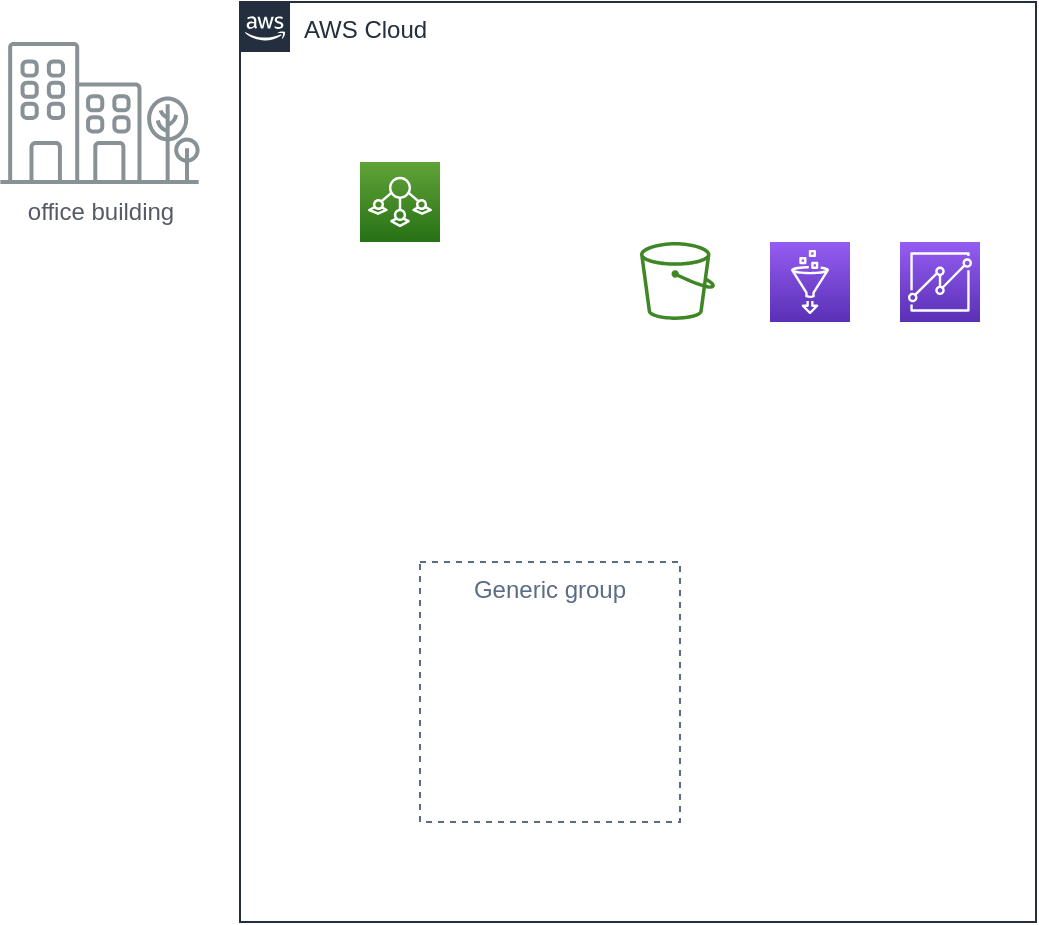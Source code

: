 <mxfile version="16.6.4" type="github">
  <diagram id="Hf0AOXa_J7uLnTcRa2pa" name="Page-1">
    <mxGraphModel dx="1102" dy="572" grid="1" gridSize="10" guides="1" tooltips="1" connect="1" arrows="1" fold="1" page="1" pageScale="1" pageWidth="850" pageHeight="1100" math="0" shadow="0">
      <root>
        <mxCell id="0" />
        <mxCell id="1" parent="0" />
        <mxCell id="0SeGdhRbYwNr5pbEaYwq-1" value="office building" style="sketch=0;outlineConnect=0;gradientColor=none;fontColor=#545B64;strokeColor=none;fillColor=#879196;dashed=0;verticalLabelPosition=bottom;verticalAlign=top;align=center;html=1;fontSize=12;fontStyle=0;aspect=fixed;shape=mxgraph.aws4.illustration_office_building;pointerEvents=1" parent="1" vertex="1">
          <mxGeometry x="40" y="60" width="100" height="71" as="geometry" />
        </mxCell>
        <mxCell id="0SeGdhRbYwNr5pbEaYwq-5" value="AWS Cloud" style="points=[[0,0],[0.25,0],[0.5,0],[0.75,0],[1,0],[1,0.25],[1,0.5],[1,0.75],[1,1],[0.75,1],[0.5,1],[0.25,1],[0,1],[0,0.75],[0,0.5],[0,0.25]];outlineConnect=0;gradientColor=none;html=1;whiteSpace=wrap;fontSize=12;fontStyle=0;container=1;pointerEvents=0;collapsible=0;recursiveResize=0;shape=mxgraph.aws4.group;grIcon=mxgraph.aws4.group_aws_cloud_alt;strokeColor=#232F3E;fillColor=none;verticalAlign=top;align=left;spacingLeft=30;fontColor=#232F3E;dashed=0;" parent="1" vertex="1">
          <mxGeometry x="160" y="40" width="398" height="460" as="geometry" />
        </mxCell>
        <mxCell id="0SeGdhRbYwNr5pbEaYwq-8" value="" style="sketch=0;points=[[0,0,0],[0.25,0,0],[0.5,0,0],[0.75,0,0],[1,0,0],[0,1,0],[0.25,1,0],[0.5,1,0],[0.75,1,0],[1,1,0],[0,0.25,0],[0,0.5,0],[0,0.75,0],[1,0.25,0],[1,0.5,0],[1,0.75,0]];outlineConnect=0;fontColor=#232F3E;gradientColor=#60A337;gradientDirection=north;fillColor=#277116;strokeColor=#ffffff;dashed=0;verticalLabelPosition=bottom;verticalAlign=top;align=center;html=1;fontSize=12;fontStyle=0;aspect=fixed;shape=mxgraph.aws4.resourceIcon;resIcon=mxgraph.aws4.iot_sitewise;" parent="0SeGdhRbYwNr5pbEaYwq-5" vertex="1">
          <mxGeometry x="60" y="80" width="40" height="40" as="geometry" />
        </mxCell>
        <mxCell id="0SeGdhRbYwNr5pbEaYwq-11" value="" style="sketch=0;outlineConnect=0;fontColor=#232F3E;gradientColor=none;fillColor=#3F8624;strokeColor=none;dashed=0;verticalLabelPosition=bottom;verticalAlign=top;align=center;html=1;fontSize=12;fontStyle=0;aspect=fixed;pointerEvents=1;shape=mxgraph.aws4.bucket;" parent="0SeGdhRbYwNr5pbEaYwq-5" vertex="1">
          <mxGeometry x="200" y="120" width="37.5" height="39" as="geometry" />
        </mxCell>
        <mxCell id="0SeGdhRbYwNr5pbEaYwq-12" value="" style="sketch=0;points=[[0,0,0],[0.25,0,0],[0.5,0,0],[0.75,0,0],[1,0,0],[0,1,0],[0.25,1,0],[0.5,1,0],[0.75,1,0],[1,1,0],[0,0.25,0],[0,0.5,0],[0,0.75,0],[1,0.25,0],[1,0.5,0],[1,0.75,0]];outlineConnect=0;fontColor=#232F3E;gradientColor=#945DF2;gradientDirection=north;fillColor=#5A30B5;strokeColor=#ffffff;dashed=0;verticalLabelPosition=bottom;verticalAlign=top;align=center;html=1;fontSize=12;fontStyle=0;aspect=fixed;shape=mxgraph.aws4.resourceIcon;resIcon=mxgraph.aws4.glue;" parent="0SeGdhRbYwNr5pbEaYwq-5" vertex="1">
          <mxGeometry x="265" y="120" width="40" height="40" as="geometry" />
        </mxCell>
        <mxCell id="0SeGdhRbYwNr5pbEaYwq-13" value="" style="sketch=0;points=[[0,0,0],[0.25,0,0],[0.5,0,0],[0.75,0,0],[1,0,0],[0,1,0],[0.25,1,0],[0.5,1,0],[0.75,1,0],[1,1,0],[0,0.25,0],[0,0.5,0],[0,0.75,0],[1,0.25,0],[1,0.5,0],[1,0.75,0]];outlineConnect=0;fontColor=#232F3E;gradientColor=#945DF2;gradientDirection=north;fillColor=#5A30B5;strokeColor=#ffffff;dashed=0;verticalLabelPosition=bottom;verticalAlign=top;align=center;html=1;fontSize=12;fontStyle=0;aspect=fixed;shape=mxgraph.aws4.resourceIcon;resIcon=mxgraph.aws4.quicksight;" parent="0SeGdhRbYwNr5pbEaYwq-5" vertex="1">
          <mxGeometry x="330" y="120" width="40" height="40" as="geometry" />
        </mxCell>
        <mxCell id="0SeGdhRbYwNr5pbEaYwq-14" value="Generic group" style="fillColor=none;strokeColor=#5A6C86;dashed=1;verticalAlign=top;fontStyle=0;fontColor=#5A6C86;" parent="1" vertex="1">
          <mxGeometry x="250" y="320" width="130" height="130" as="geometry" />
        </mxCell>
      </root>
    </mxGraphModel>
  </diagram>
</mxfile>
